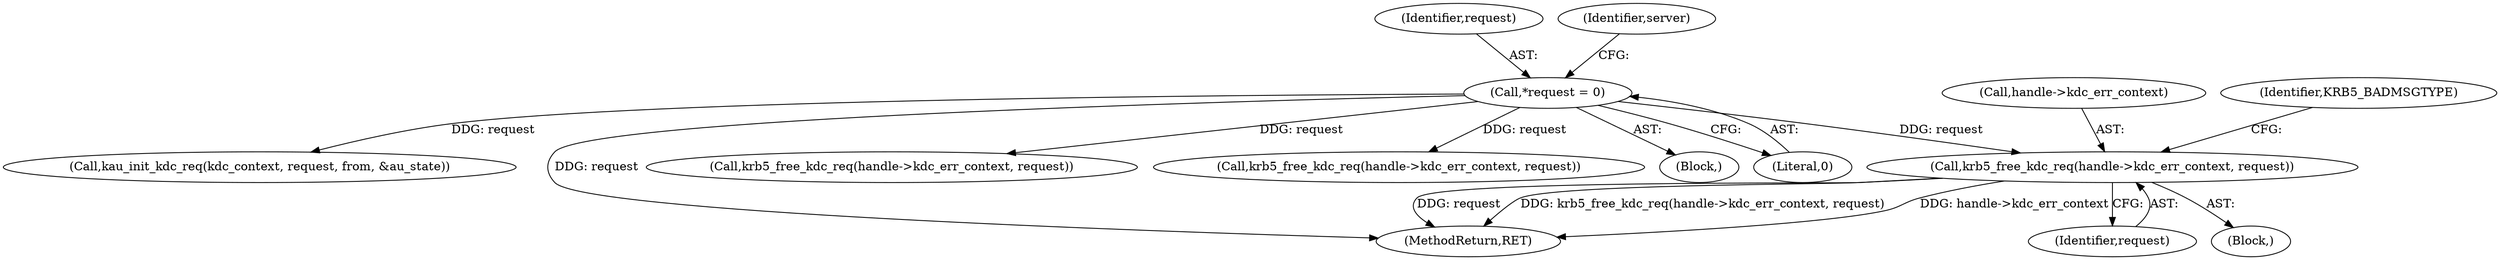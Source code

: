 digraph "0_krb5_ffb35baac6981f9e8914f8f3bffd37f284b85970_0@API" {
"1000362" [label="(Call,krb5_free_kdc_req(handle->kdc_err_context, request))"];
"1000181" [label="(Call,*request = 0)"];
"1000183" [label="(Literal,0)"];
"1000408" [label="(Call,kau_init_kdc_req(kdc_context, request, from, &au_state))"];
"1000363" [label="(Call,handle->kdc_err_context)"];
"1000182" [label="(Identifier,request)"];
"1000368" [label="(Identifier,KRB5_BADMSGTYPE)"];
"1000361" [label="(Block,)"];
"1002500" [label="(MethodReturn,RET)"];
"1000381" [label="(Call,krb5_free_kdc_req(handle->kdc_err_context, request))"];
"1000366" [label="(Identifier,request)"];
"1000399" [label="(Call,krb5_free_kdc_req(handle->kdc_err_context, request))"];
"1000181" [label="(Call,*request = 0)"];
"1000171" [label="(Block,)"];
"1000186" [label="(Identifier,server)"];
"1000362" [label="(Call,krb5_free_kdc_req(handle->kdc_err_context, request))"];
"1000362" -> "1000361"  [label="AST: "];
"1000362" -> "1000366"  [label="CFG: "];
"1000363" -> "1000362"  [label="AST: "];
"1000366" -> "1000362"  [label="AST: "];
"1000368" -> "1000362"  [label="CFG: "];
"1000362" -> "1002500"  [label="DDG: request"];
"1000362" -> "1002500"  [label="DDG: krb5_free_kdc_req(handle->kdc_err_context, request)"];
"1000362" -> "1002500"  [label="DDG: handle->kdc_err_context"];
"1000181" -> "1000362"  [label="DDG: request"];
"1000181" -> "1000171"  [label="AST: "];
"1000181" -> "1000183"  [label="CFG: "];
"1000182" -> "1000181"  [label="AST: "];
"1000183" -> "1000181"  [label="AST: "];
"1000186" -> "1000181"  [label="CFG: "];
"1000181" -> "1002500"  [label="DDG: request"];
"1000181" -> "1000381"  [label="DDG: request"];
"1000181" -> "1000399"  [label="DDG: request"];
"1000181" -> "1000408"  [label="DDG: request"];
}
